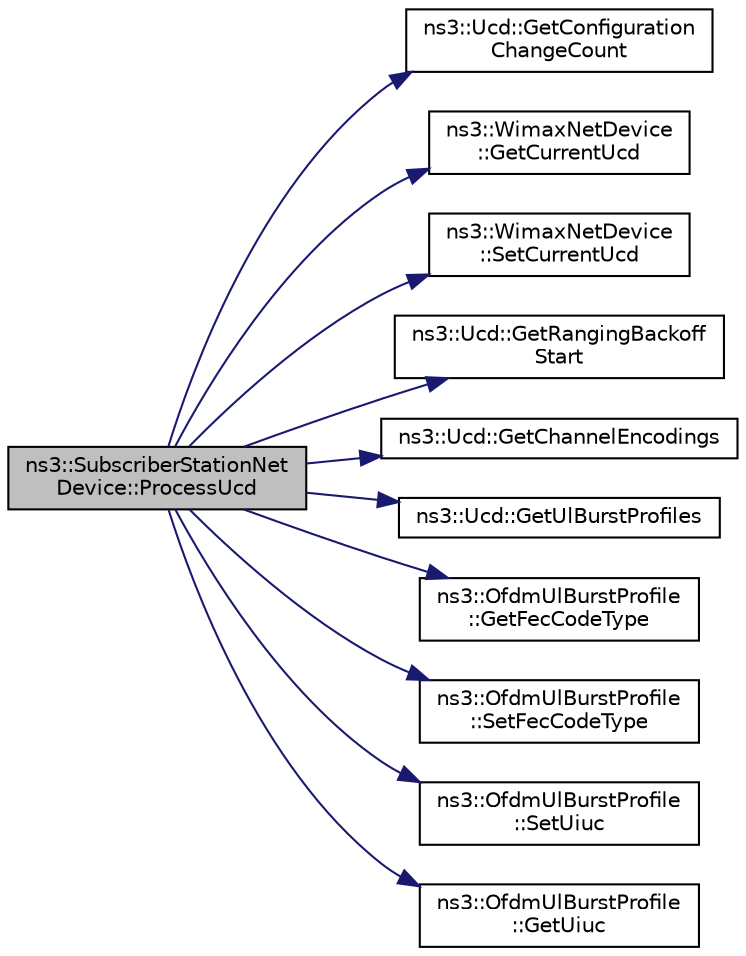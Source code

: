 digraph "ns3::SubscriberStationNetDevice::ProcessUcd"
{
  edge [fontname="Helvetica",fontsize="10",labelfontname="Helvetica",labelfontsize="10"];
  node [fontname="Helvetica",fontsize="10",shape=record];
  rankdir="LR";
  Node1 [label="ns3::SubscriberStationNet\lDevice::ProcessUcd",height=0.2,width=0.4,color="black", fillcolor="grey75", style="filled", fontcolor="black"];
  Node1 -> Node2 [color="midnightblue",fontsize="10",style="solid"];
  Node2 [label="ns3::Ucd::GetConfiguration\lChangeCount",height=0.2,width=0.4,color="black", fillcolor="white", style="filled",URL="$db/dda/classns3_1_1Ucd.html#a529cdb2f246cd2e61f930f4f5e6d6856"];
  Node1 -> Node3 [color="midnightblue",fontsize="10",style="solid"];
  Node3 [label="ns3::WimaxNetDevice\l::GetCurrentUcd",height=0.2,width=0.4,color="black", fillcolor="white", style="filled",URL="$dc/d52/classns3_1_1WimaxNetDevice.html#adbd7f3476ff5df6f9babaf4f5de689ae"];
  Node1 -> Node4 [color="midnightblue",fontsize="10",style="solid"];
  Node4 [label="ns3::WimaxNetDevice\l::SetCurrentUcd",height=0.2,width=0.4,color="black", fillcolor="white", style="filled",URL="$dc/d52/classns3_1_1WimaxNetDevice.html#a554e03eca334044a2e3c404ded0916e5"];
  Node1 -> Node5 [color="midnightblue",fontsize="10",style="solid"];
  Node5 [label="ns3::Ucd::GetRangingBackoff\lStart",height=0.2,width=0.4,color="black", fillcolor="white", style="filled",URL="$db/dda/classns3_1_1Ucd.html#a8d4efa19133d83222d1777503dd330a4"];
  Node1 -> Node6 [color="midnightblue",fontsize="10",style="solid"];
  Node6 [label="ns3::Ucd::GetChannelEncodings",height=0.2,width=0.4,color="black", fillcolor="white", style="filled",URL="$db/dda/classns3_1_1Ucd.html#a74f5caa2bb047b8994fa04b15ea6efc9"];
  Node1 -> Node7 [color="midnightblue",fontsize="10",style="solid"];
  Node7 [label="ns3::Ucd::GetUlBurstProfiles",height=0.2,width=0.4,color="black", fillcolor="white", style="filled",URL="$db/dda/classns3_1_1Ucd.html#adbe134cc68153c0a635d9a30bb53c226"];
  Node1 -> Node8 [color="midnightblue",fontsize="10",style="solid"];
  Node8 [label="ns3::OfdmUlBurstProfile\l::GetFecCodeType",height=0.2,width=0.4,color="black", fillcolor="white", style="filled",URL="$d4/db5/classns3_1_1OfdmUlBurstProfile.html#a56e00d7a443483ea06cd7e83a621acc6"];
  Node1 -> Node9 [color="midnightblue",fontsize="10",style="solid"];
  Node9 [label="ns3::OfdmUlBurstProfile\l::SetFecCodeType",height=0.2,width=0.4,color="black", fillcolor="white", style="filled",URL="$d4/db5/classns3_1_1OfdmUlBurstProfile.html#a4ea1fa42525c8f13f749fcefbe90ac8f"];
  Node1 -> Node10 [color="midnightblue",fontsize="10",style="solid"];
  Node10 [label="ns3::OfdmUlBurstProfile\l::SetUiuc",height=0.2,width=0.4,color="black", fillcolor="white", style="filled",URL="$d4/db5/classns3_1_1OfdmUlBurstProfile.html#a2b078a5c2aaef2d8fc62be58ca2bd097"];
  Node1 -> Node11 [color="midnightblue",fontsize="10",style="solid"];
  Node11 [label="ns3::OfdmUlBurstProfile\l::GetUiuc",height=0.2,width=0.4,color="black", fillcolor="white", style="filled",URL="$d4/db5/classns3_1_1OfdmUlBurstProfile.html#a3c43a992316a82eceb2f1a597c4f3b13"];
}
